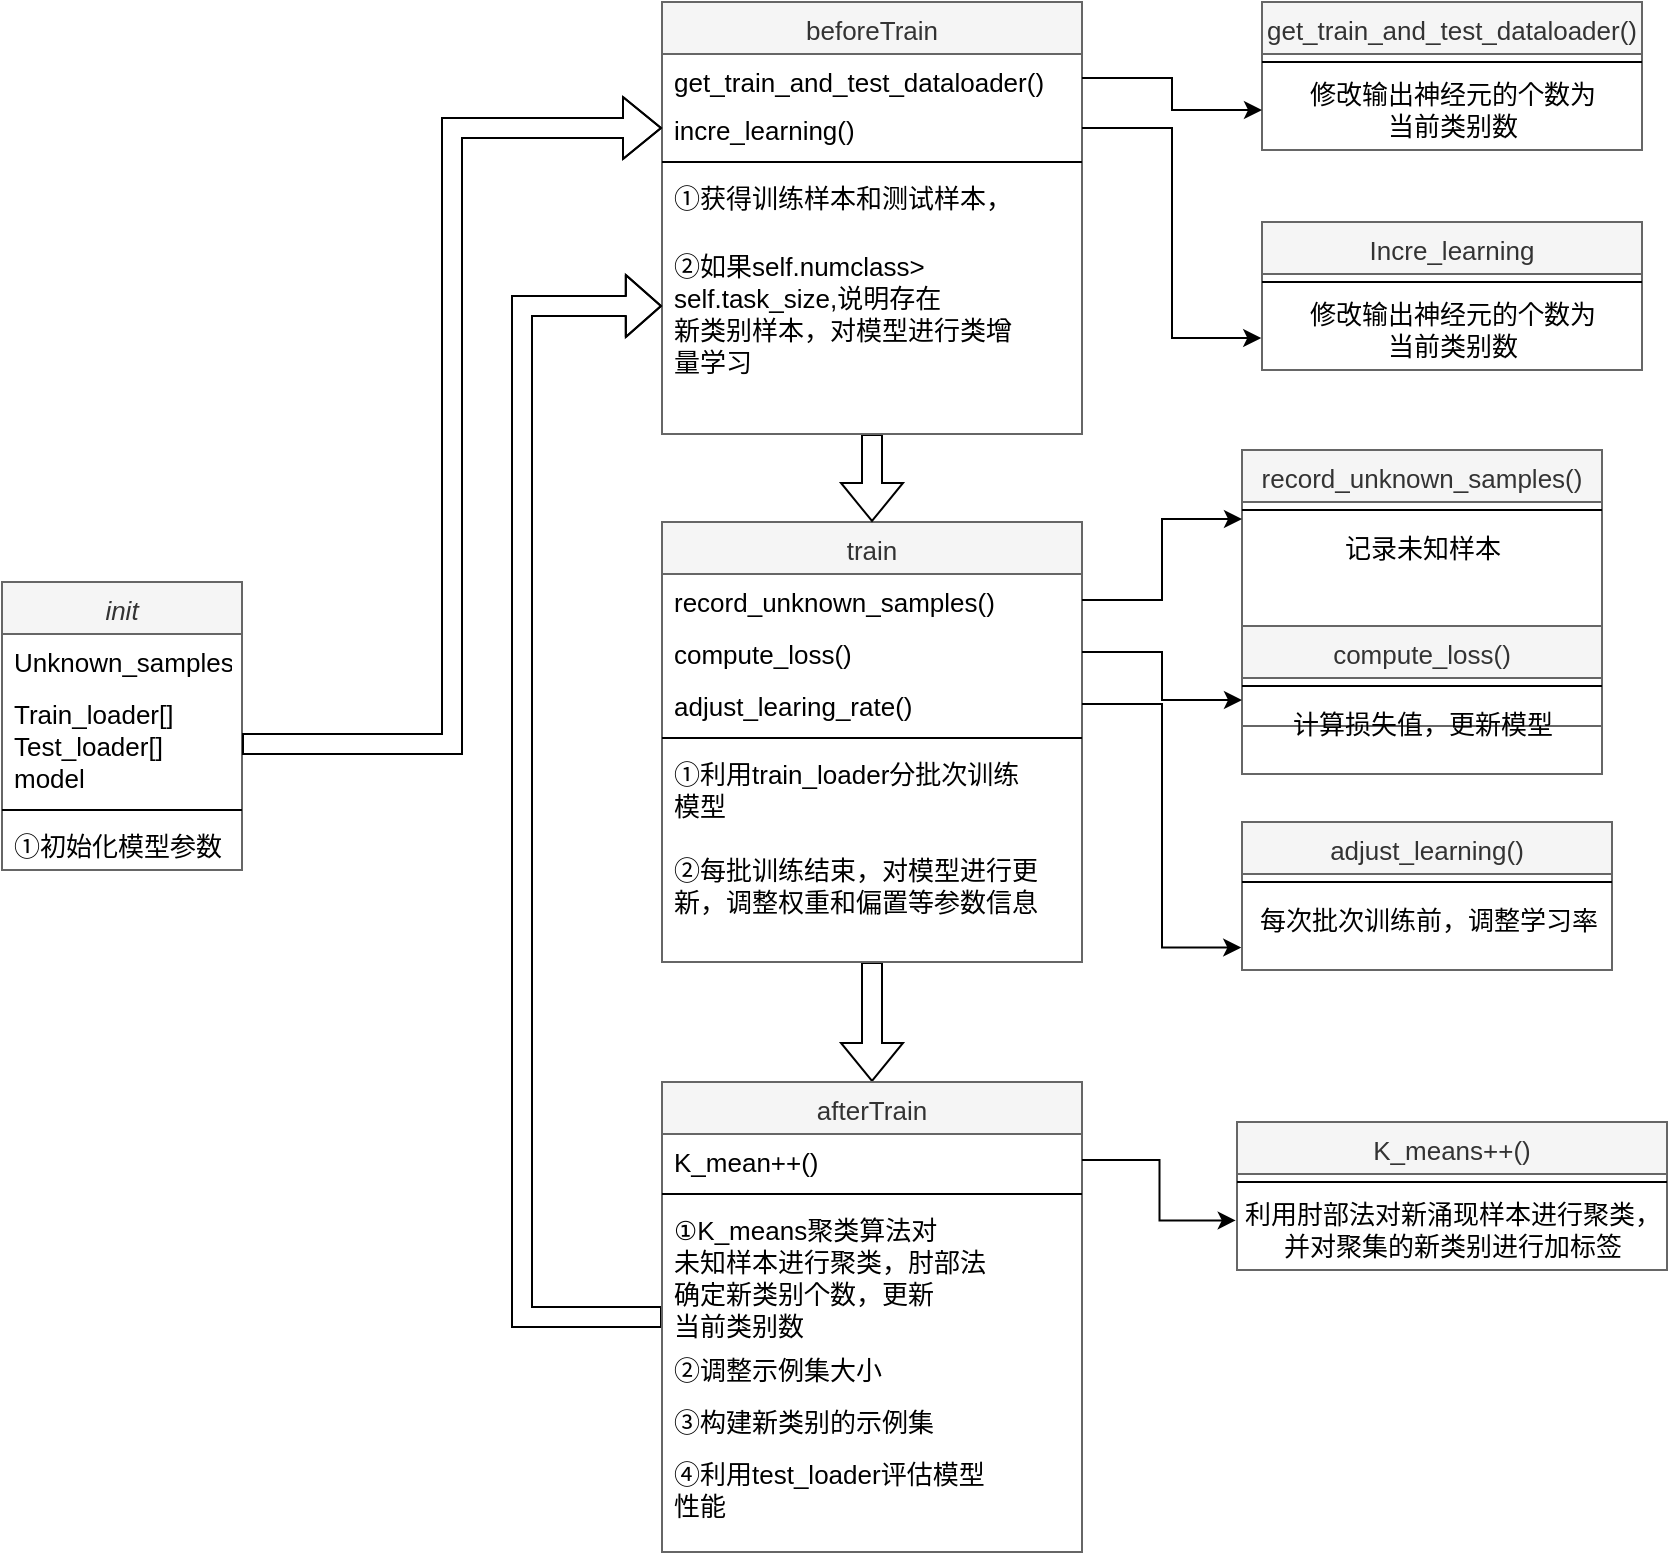 <mxfile version="24.2.2" type="github">
  <diagram id="C5RBs43oDa-KdzZeNtuy" name="Page-1">
    <mxGraphModel dx="986" dy="570" grid="1" gridSize="10" guides="1" tooltips="1" connect="1" arrows="1" fold="1" page="1" pageScale="1" pageWidth="827" pageHeight="1169" math="0" shadow="0">
      <root>
        <mxCell id="WIyWlLk6GJQsqaUBKTNV-0" />
        <mxCell id="WIyWlLk6GJQsqaUBKTNV-1" parent="WIyWlLk6GJQsqaUBKTNV-0" />
        <mxCell id="zkfFHV4jXpPFQw0GAbJ--0" value="init" style="swimlane;fontStyle=2;align=center;verticalAlign=top;childLayout=stackLayout;horizontal=1;startSize=26;horizontalStack=0;resizeParent=1;resizeLast=0;collapsible=1;marginBottom=0;rounded=0;shadow=0;strokeWidth=1;fontSize=13;fillColor=#f5f5f5;fontColor=#333333;strokeColor=#666666;" parent="WIyWlLk6GJQsqaUBKTNV-1" vertex="1">
          <mxGeometry x="130" y="290" width="120" height="144" as="geometry">
            <mxRectangle x="230" y="140" width="160" height="26" as="alternateBounds" />
          </mxGeometry>
        </mxCell>
        <mxCell id="zkfFHV4jXpPFQw0GAbJ--1" value="Unknown_samples[]" style="text;align=left;verticalAlign=top;spacingLeft=4;spacingRight=4;overflow=hidden;rotatable=0;points=[[0,0.5],[1,0.5]];portConstraint=eastwest;fontSize=13;" parent="zkfFHV4jXpPFQw0GAbJ--0" vertex="1">
          <mxGeometry y="26" width="120" height="26" as="geometry" />
        </mxCell>
        <mxCell id="zkfFHV4jXpPFQw0GAbJ--3" value="Train_loader[]&#xa;Test_loader[]&#xa;model" style="text;align=left;verticalAlign=top;spacingLeft=4;spacingRight=4;overflow=hidden;rotatable=0;points=[[0,0.5],[1,0.5]];portConstraint=eastwest;rounded=0;shadow=0;html=0;fontSize=13;" parent="zkfFHV4jXpPFQw0GAbJ--0" vertex="1">
          <mxGeometry y="52" width="120" height="58" as="geometry" />
        </mxCell>
        <mxCell id="zkfFHV4jXpPFQw0GAbJ--4" value="" style="line;html=1;strokeWidth=1;align=left;verticalAlign=middle;spacingTop=-1;spacingLeft=3;spacingRight=3;rotatable=0;labelPosition=right;points=[];portConstraint=eastwest;fontSize=13;" parent="zkfFHV4jXpPFQw0GAbJ--0" vertex="1">
          <mxGeometry y="110" width="120" height="8" as="geometry" />
        </mxCell>
        <mxCell id="zkfFHV4jXpPFQw0GAbJ--5" value="①初始化模型参数" style="text;align=left;verticalAlign=top;spacingLeft=4;spacingRight=4;overflow=hidden;rotatable=0;points=[[0,0.5],[1,0.5]];portConstraint=eastwest;fontSize=13;" parent="zkfFHV4jXpPFQw0GAbJ--0" vertex="1">
          <mxGeometry y="118" width="120" height="26" as="geometry" />
        </mxCell>
        <mxCell id="V140lpXY4jJ7KvVy1Jy8-54" style="edgeStyle=orthogonalEdgeStyle;rounded=0;orthogonalLoop=1;jettySize=auto;html=1;entryX=0.5;entryY=0;entryDx=0;entryDy=0;shape=flexArrow;" edge="1" parent="WIyWlLk6GJQsqaUBKTNV-1" source="zkfFHV4jXpPFQw0GAbJ--17" target="V140lpXY4jJ7KvVy1Jy8-9">
          <mxGeometry relative="1" as="geometry" />
        </mxCell>
        <mxCell id="zkfFHV4jXpPFQw0GAbJ--17" value="train" style="swimlane;fontStyle=0;align=center;verticalAlign=top;childLayout=stackLayout;horizontal=1;startSize=26;horizontalStack=0;resizeParent=1;resizeLast=0;collapsible=1;marginBottom=0;rounded=0;shadow=0;strokeWidth=1;fontSize=13;fillColor=#f5f5f5;fontColor=#333333;strokeColor=#666666;" parent="WIyWlLk6GJQsqaUBKTNV-1" vertex="1">
          <mxGeometry x="460" y="260" width="210" height="220" as="geometry">
            <mxRectangle x="550" y="140" width="160" height="26" as="alternateBounds" />
          </mxGeometry>
        </mxCell>
        <mxCell id="zkfFHV4jXpPFQw0GAbJ--20" value="record_unknown_samples()" style="text;align=left;verticalAlign=top;spacingLeft=4;spacingRight=4;overflow=hidden;rotatable=0;points=[[0,0.5],[1,0.5]];portConstraint=eastwest;rounded=0;shadow=0;html=0;fontSize=13;" parent="zkfFHV4jXpPFQw0GAbJ--17" vertex="1">
          <mxGeometry y="26" width="210" height="26" as="geometry" />
        </mxCell>
        <mxCell id="zkfFHV4jXpPFQw0GAbJ--21" value="compute_loss()" style="text;align=left;verticalAlign=top;spacingLeft=4;spacingRight=4;overflow=hidden;rotatable=0;points=[[0,0.5],[1,0.5]];portConstraint=eastwest;rounded=0;shadow=0;html=0;fontSize=13;" parent="zkfFHV4jXpPFQw0GAbJ--17" vertex="1">
          <mxGeometry y="52" width="210" height="26" as="geometry" />
        </mxCell>
        <mxCell id="zkfFHV4jXpPFQw0GAbJ--22" value="adjust_learing_rate()" style="text;align=left;verticalAlign=top;spacingLeft=4;spacingRight=4;overflow=hidden;rotatable=0;points=[[0,0.5],[1,0.5]];portConstraint=eastwest;rounded=0;shadow=0;html=0;fontSize=13;" parent="zkfFHV4jXpPFQw0GAbJ--17" vertex="1">
          <mxGeometry y="78" width="210" height="26" as="geometry" />
        </mxCell>
        <mxCell id="zkfFHV4jXpPFQw0GAbJ--23" value="" style="line;html=1;strokeWidth=1;align=left;verticalAlign=middle;spacingTop=-1;spacingLeft=3;spacingRight=3;rotatable=0;labelPosition=right;points=[];portConstraint=eastwest;fontSize=13;" parent="zkfFHV4jXpPFQw0GAbJ--17" vertex="1">
          <mxGeometry y="104" width="210" height="8" as="geometry" />
        </mxCell>
        <mxCell id="zkfFHV4jXpPFQw0GAbJ--24" value="①利用train_loader分批次训练&#xa;模型" style="text;align=left;verticalAlign=top;spacingLeft=4;spacingRight=4;overflow=hidden;rotatable=0;points=[[0,0.5],[1,0.5]];portConstraint=eastwest;fontSize=13;" parent="zkfFHV4jXpPFQw0GAbJ--17" vertex="1">
          <mxGeometry y="112" width="210" height="48" as="geometry" />
        </mxCell>
        <mxCell id="zkfFHV4jXpPFQw0GAbJ--25" value="②每批训练结束，对模型进行更&#xa;新，调整权重和偏置等参数信息" style="text;align=left;verticalAlign=top;spacingLeft=4;spacingRight=4;overflow=hidden;rotatable=0;points=[[0,0.5],[1,0.5]];portConstraint=eastwest;fontSize=13;" parent="zkfFHV4jXpPFQw0GAbJ--17" vertex="1">
          <mxGeometry y="160" width="210" height="60" as="geometry" />
        </mxCell>
        <mxCell id="V140lpXY4jJ7KvVy1Jy8-53" style="edgeStyle=orthogonalEdgeStyle;rounded=0;orthogonalLoop=1;jettySize=auto;html=1;exitX=0.5;exitY=1;exitDx=0;exitDy=0;entryX=0.5;entryY=0;entryDx=0;entryDy=0;shape=flexArrow;" edge="1" parent="WIyWlLk6GJQsqaUBKTNV-1" source="V140lpXY4jJ7KvVy1Jy8-0" target="zkfFHV4jXpPFQw0GAbJ--17">
          <mxGeometry relative="1" as="geometry" />
        </mxCell>
        <mxCell id="V140lpXY4jJ7KvVy1Jy8-0" value="beforeTrain" style="swimlane;fontStyle=0;align=center;verticalAlign=top;childLayout=stackLayout;horizontal=1;startSize=26;horizontalStack=0;resizeParent=1;resizeLast=0;collapsible=1;marginBottom=0;rounded=0;shadow=0;strokeWidth=1;fontSize=13;fillColor=#f5f5f5;fontColor=#333333;strokeColor=#666666;" vertex="1" parent="WIyWlLk6GJQsqaUBKTNV-1">
          <mxGeometry x="460" width="210" height="216" as="geometry">
            <mxRectangle x="550" y="140" width="160" height="26" as="alternateBounds" />
          </mxGeometry>
        </mxCell>
        <mxCell id="V140lpXY4jJ7KvVy1Jy8-1" value="get_train_and_test_dataloader()" style="text;align=left;verticalAlign=top;spacingLeft=4;spacingRight=4;overflow=hidden;rotatable=0;points=[[0,0.5],[1,0.5]];portConstraint=eastwest;fontSize=13;" vertex="1" parent="V140lpXY4jJ7KvVy1Jy8-0">
          <mxGeometry y="26" width="210" height="24" as="geometry" />
        </mxCell>
        <mxCell id="V140lpXY4jJ7KvVy1Jy8-2" value="incre_learning()" style="text;align=left;verticalAlign=top;spacingLeft=4;spacingRight=4;overflow=hidden;rotatable=0;points=[[0,0.5],[1,0.5]];portConstraint=eastwest;rounded=0;shadow=0;html=0;fontSize=13;" vertex="1" parent="V140lpXY4jJ7KvVy1Jy8-0">
          <mxGeometry y="50" width="210" height="26" as="geometry" />
        </mxCell>
        <mxCell id="V140lpXY4jJ7KvVy1Jy8-6" value="" style="line;html=1;strokeWidth=1;align=left;verticalAlign=middle;spacingTop=-1;spacingLeft=3;spacingRight=3;rotatable=0;labelPosition=right;points=[];portConstraint=eastwest;fontSize=13;" vertex="1" parent="V140lpXY4jJ7KvVy1Jy8-0">
          <mxGeometry y="76" width="210" height="8" as="geometry" />
        </mxCell>
        <mxCell id="V140lpXY4jJ7KvVy1Jy8-7" value="①获得训练样本和测试样本，" style="text;align=left;verticalAlign=top;spacingLeft=4;spacingRight=4;overflow=hidden;rotatable=0;points=[[0,0.5],[1,0.5]];portConstraint=eastwest;fontSize=13;" vertex="1" parent="V140lpXY4jJ7KvVy1Jy8-0">
          <mxGeometry y="84" width="210" height="34" as="geometry" />
        </mxCell>
        <mxCell id="V140lpXY4jJ7KvVy1Jy8-8" value="②如果self.numclass&gt;&#xa;self.task_size,说明存在&#xa;新类别样本，对模型进行类增&#xa;量学习" style="text;align=left;verticalAlign=top;spacingLeft=4;spacingRight=4;overflow=hidden;rotatable=0;points=[[0,0.5],[1,0.5]];portConstraint=eastwest;fontSize=13;" vertex="1" parent="V140lpXY4jJ7KvVy1Jy8-0">
          <mxGeometry y="118" width="210" height="68" as="geometry" />
        </mxCell>
        <mxCell id="V140lpXY4jJ7KvVy1Jy8-59" style="edgeStyle=orthogonalEdgeStyle;rounded=0;orthogonalLoop=1;jettySize=auto;html=1;shape=flexArrow;endSize=5.53;" edge="1" parent="WIyWlLk6GJQsqaUBKTNV-1" source="V140lpXY4jJ7KvVy1Jy8-9" target="V140lpXY4jJ7KvVy1Jy8-8">
          <mxGeometry relative="1" as="geometry">
            <Array as="points">
              <mxPoint x="390" y="658" />
              <mxPoint x="390" y="152" />
            </Array>
          </mxGeometry>
        </mxCell>
        <mxCell id="V140lpXY4jJ7KvVy1Jy8-9" value="afterTrain" style="swimlane;fontStyle=0;align=center;verticalAlign=top;childLayout=stackLayout;horizontal=1;startSize=26;horizontalStack=0;resizeParent=1;resizeLast=0;collapsible=1;marginBottom=0;rounded=0;shadow=0;strokeWidth=1;fontSize=13;fillColor=#f5f5f5;fontColor=#333333;strokeColor=#666666;" vertex="1" parent="WIyWlLk6GJQsqaUBKTNV-1">
          <mxGeometry x="460" y="540" width="210" height="235" as="geometry">
            <mxRectangle x="550" y="140" width="160" height="26" as="alternateBounds" />
          </mxGeometry>
        </mxCell>
        <mxCell id="V140lpXY4jJ7KvVy1Jy8-10" value="K_mean++()" style="text;align=left;verticalAlign=top;spacingLeft=4;spacingRight=4;overflow=hidden;rotatable=0;points=[[0,0.5],[1,0.5]];portConstraint=eastwest;fontSize=13;" vertex="1" parent="V140lpXY4jJ7KvVy1Jy8-9">
          <mxGeometry y="26" width="210" height="26" as="geometry" />
        </mxCell>
        <mxCell id="V140lpXY4jJ7KvVy1Jy8-15" value="" style="line;html=1;strokeWidth=1;align=left;verticalAlign=middle;spacingTop=-1;spacingLeft=3;spacingRight=3;rotatable=0;labelPosition=right;points=[];portConstraint=eastwest;fontSize=13;" vertex="1" parent="V140lpXY4jJ7KvVy1Jy8-9">
          <mxGeometry y="52" width="210" height="8" as="geometry" />
        </mxCell>
        <mxCell id="V140lpXY4jJ7KvVy1Jy8-16" value="①K_means聚类算法对&#xa;未知样本进行聚类，肘部法&#xa;确定新类别个数，更新&#xa;当前类别数" style="text;align=left;verticalAlign=top;spacingLeft=4;spacingRight=4;overflow=hidden;rotatable=0;points=[[0,0.5],[1,0.5]];portConstraint=eastwest;fontSize=13;" vertex="1" parent="V140lpXY4jJ7KvVy1Jy8-9">
          <mxGeometry y="60" width="210" height="70" as="geometry" />
        </mxCell>
        <mxCell id="V140lpXY4jJ7KvVy1Jy8-17" value="②调整示例集大小" style="text;align=left;verticalAlign=top;spacingLeft=4;spacingRight=4;overflow=hidden;rotatable=0;points=[[0,0.5],[1,0.5]];portConstraint=eastwest;fontSize=13;" vertex="1" parent="V140lpXY4jJ7KvVy1Jy8-9">
          <mxGeometry y="130" width="210" height="26" as="geometry" />
        </mxCell>
        <mxCell id="V140lpXY4jJ7KvVy1Jy8-26" value="③构建新类别的示例集" style="text;align=left;verticalAlign=top;spacingLeft=4;spacingRight=4;overflow=hidden;rotatable=0;points=[[0,0.5],[1,0.5]];portConstraint=eastwest;fontSize=13;" vertex="1" parent="V140lpXY4jJ7KvVy1Jy8-9">
          <mxGeometry y="156" width="210" height="26" as="geometry" />
        </mxCell>
        <mxCell id="V140lpXY4jJ7KvVy1Jy8-27" value="④利用test_loader评估模型&#xa;性能" style="text;align=left;verticalAlign=top;spacingLeft=4;spacingRight=4;overflow=hidden;rotatable=0;points=[[0,0.5],[1,0.5]];portConstraint=eastwest;fontSize=13;" vertex="1" parent="V140lpXY4jJ7KvVy1Jy8-9">
          <mxGeometry y="182" width="210" height="38" as="geometry" />
        </mxCell>
        <mxCell id="V140lpXY4jJ7KvVy1Jy8-21" value="Incre_learning" style="swimlane;fontStyle=0;align=center;verticalAlign=top;childLayout=stackLayout;horizontal=1;startSize=26;horizontalStack=0;resizeParent=1;resizeLast=0;collapsible=1;marginBottom=0;rounded=0;shadow=0;strokeWidth=1;fontSize=13;fillColor=#f5f5f5;fontColor=#333333;strokeColor=#666666;" vertex="1" parent="WIyWlLk6GJQsqaUBKTNV-1">
          <mxGeometry x="760" y="110" width="190" height="74" as="geometry">
            <mxRectangle x="340" y="380" width="170" height="26" as="alternateBounds" />
          </mxGeometry>
        </mxCell>
        <mxCell id="V140lpXY4jJ7KvVy1Jy8-23" value="" style="line;html=1;strokeWidth=1;align=left;verticalAlign=middle;spacingTop=-1;spacingLeft=3;spacingRight=3;rotatable=0;labelPosition=right;points=[];portConstraint=eastwest;fontSize=13;" vertex="1" parent="V140lpXY4jJ7KvVy1Jy8-21">
          <mxGeometry y="26" width="190" height="8" as="geometry" />
        </mxCell>
        <mxCell id="V140lpXY4jJ7KvVy1Jy8-24" value="修改输出神经元的个数为&lt;div style=&quot;font-size: 13px;&quot;&gt;当前类别数&lt;/div&gt;" style="text;html=1;align=center;verticalAlign=middle;resizable=0;points=[];autosize=1;strokeColor=none;fillColor=none;fontSize=13;" vertex="1" parent="V140lpXY4jJ7KvVy1Jy8-21">
          <mxGeometry y="34" width="190" height="40" as="geometry" />
        </mxCell>
        <mxCell id="V140lpXY4jJ7KvVy1Jy8-30" value="get_train_and_test_dataloader()" style="swimlane;fontStyle=0;align=center;verticalAlign=top;childLayout=stackLayout;horizontal=1;startSize=26;horizontalStack=0;resizeParent=1;resizeLast=0;collapsible=1;marginBottom=0;rounded=0;shadow=0;strokeWidth=1;fontSize=13;fillColor=#f5f5f5;fontColor=#333333;strokeColor=#666666;" vertex="1" parent="WIyWlLk6GJQsqaUBKTNV-1">
          <mxGeometry x="760" width="190" height="74" as="geometry">
            <mxRectangle x="340" y="380" width="170" height="26" as="alternateBounds" />
          </mxGeometry>
        </mxCell>
        <mxCell id="V140lpXY4jJ7KvVy1Jy8-31" value="" style="line;html=1;strokeWidth=1;align=left;verticalAlign=middle;spacingTop=-1;spacingLeft=3;spacingRight=3;rotatable=0;labelPosition=right;points=[];portConstraint=eastwest;fontSize=13;" vertex="1" parent="V140lpXY4jJ7KvVy1Jy8-30">
          <mxGeometry y="26" width="190" height="8" as="geometry" />
        </mxCell>
        <mxCell id="V140lpXY4jJ7KvVy1Jy8-32" value="修改输出神经元的个数为&lt;div style=&quot;font-size: 13px;&quot;&gt;当前类别数&lt;/div&gt;" style="text;html=1;align=center;verticalAlign=middle;resizable=0;points=[];autosize=1;strokeColor=none;fillColor=none;fontSize=13;" vertex="1" parent="V140lpXY4jJ7KvVy1Jy8-30">
          <mxGeometry y="34" width="190" height="40" as="geometry" />
        </mxCell>
        <mxCell id="V140lpXY4jJ7KvVy1Jy8-33" style="edgeStyle=orthogonalEdgeStyle;rounded=0;orthogonalLoop=1;jettySize=auto;html=1;" edge="1" parent="WIyWlLk6GJQsqaUBKTNV-1" source="V140lpXY4jJ7KvVy1Jy8-1" target="V140lpXY4jJ7KvVy1Jy8-32">
          <mxGeometry relative="1" as="geometry" />
        </mxCell>
        <mxCell id="V140lpXY4jJ7KvVy1Jy8-34" style="edgeStyle=orthogonalEdgeStyle;rounded=0;orthogonalLoop=1;jettySize=auto;html=1;exitX=1;exitY=0.5;exitDx=0;exitDy=0;entryX=-0.002;entryY=0.6;entryDx=0;entryDy=0;entryPerimeter=0;" edge="1" parent="WIyWlLk6GJQsqaUBKTNV-1" source="V140lpXY4jJ7KvVy1Jy8-2" target="V140lpXY4jJ7KvVy1Jy8-24">
          <mxGeometry relative="1" as="geometry" />
        </mxCell>
        <mxCell id="V140lpXY4jJ7KvVy1Jy8-35" value="record_unknown_samples()" style="swimlane;fontStyle=0;align=center;verticalAlign=top;childLayout=stackLayout;horizontal=1;startSize=26;horizontalStack=0;resizeParent=1;resizeLast=0;collapsible=1;marginBottom=0;rounded=0;shadow=0;strokeWidth=1;fontSize=13;fillColor=#f5f5f5;fontColor=#333333;strokeColor=#666666;" vertex="1" parent="WIyWlLk6GJQsqaUBKTNV-1">
          <mxGeometry x="750" y="224" width="180" height="138" as="geometry">
            <mxRectangle x="340" y="380" width="170" height="26" as="alternateBounds" />
          </mxGeometry>
        </mxCell>
        <mxCell id="V140lpXY4jJ7KvVy1Jy8-36" value="" style="line;html=1;strokeWidth=1;align=left;verticalAlign=middle;spacingTop=-1;spacingLeft=3;spacingRight=3;rotatable=0;labelPosition=right;points=[];portConstraint=eastwest;fontSize=13;" vertex="1" parent="V140lpXY4jJ7KvVy1Jy8-35">
          <mxGeometry y="26" width="180" height="8" as="geometry" />
        </mxCell>
        <mxCell id="V140lpXY4jJ7KvVy1Jy8-37" value="记录未知样本" style="text;html=1;align=center;verticalAlign=middle;resizable=0;points=[];autosize=1;strokeColor=none;fillColor=none;fontSize=13;" vertex="1" parent="V140lpXY4jJ7KvVy1Jy8-35">
          <mxGeometry y="34" width="180" height="30" as="geometry" />
        </mxCell>
        <mxCell id="V140lpXY4jJ7KvVy1Jy8-38" value="compute_loss()" style="swimlane;fontStyle=0;align=center;verticalAlign=top;childLayout=stackLayout;horizontal=1;startSize=26;horizontalStack=0;resizeParent=1;resizeLast=0;collapsible=1;marginBottom=0;rounded=0;shadow=0;strokeWidth=1;fontSize=13;fillColor=#f5f5f5;fontColor=#333333;strokeColor=#666666;" vertex="1" parent="WIyWlLk6GJQsqaUBKTNV-1">
          <mxGeometry x="750" y="312" width="180" height="74" as="geometry">
            <mxRectangle x="340" y="380" width="170" height="26" as="alternateBounds" />
          </mxGeometry>
        </mxCell>
        <mxCell id="V140lpXY4jJ7KvVy1Jy8-39" value="" style="line;html=1;strokeWidth=1;align=left;verticalAlign=middle;spacingTop=-1;spacingLeft=3;spacingRight=3;rotatable=0;labelPosition=right;points=[];portConstraint=eastwest;fontSize=13;" vertex="1" parent="V140lpXY4jJ7KvVy1Jy8-38">
          <mxGeometry y="26" width="180" height="8" as="geometry" />
        </mxCell>
        <mxCell id="V140lpXY4jJ7KvVy1Jy8-40" value="计算损失值，更新模型" style="text;html=1;align=center;verticalAlign=middle;resizable=0;points=[];autosize=1;strokeColor=none;fillColor=none;fontSize=13;" vertex="1" parent="V140lpXY4jJ7KvVy1Jy8-38">
          <mxGeometry y="34" width="180" height="30" as="geometry" />
        </mxCell>
        <mxCell id="V140lpXY4jJ7KvVy1Jy8-41" value="adjust_learning()" style="swimlane;fontStyle=0;align=center;verticalAlign=top;childLayout=stackLayout;horizontal=1;startSize=26;horizontalStack=0;resizeParent=1;resizeLast=0;collapsible=1;marginBottom=0;rounded=0;shadow=0;strokeWidth=1;fontSize=13;fillColor=#f5f5f5;fontColor=#333333;strokeColor=#666666;" vertex="1" parent="WIyWlLk6GJQsqaUBKTNV-1">
          <mxGeometry x="750" y="410" width="185" height="74" as="geometry">
            <mxRectangle x="340" y="380" width="170" height="26" as="alternateBounds" />
          </mxGeometry>
        </mxCell>
        <mxCell id="V140lpXY4jJ7KvVy1Jy8-42" value="" style="line;html=1;strokeWidth=1;align=left;verticalAlign=middle;spacingTop=-1;spacingLeft=3;spacingRight=3;rotatable=0;labelPosition=right;points=[];portConstraint=eastwest;fontSize=13;" vertex="1" parent="V140lpXY4jJ7KvVy1Jy8-41">
          <mxGeometry y="26" width="185" height="8" as="geometry" />
        </mxCell>
        <mxCell id="V140lpXY4jJ7KvVy1Jy8-43" value="每次批次训练前，调整学习率" style="text;html=1;align=center;verticalAlign=middle;resizable=0;points=[];autosize=1;strokeColor=none;fillColor=none;fontSize=13;" vertex="1" parent="V140lpXY4jJ7KvVy1Jy8-41">
          <mxGeometry y="34" width="185" height="30" as="geometry" />
        </mxCell>
        <mxCell id="V140lpXY4jJ7KvVy1Jy8-44" style="edgeStyle=orthogonalEdgeStyle;rounded=0;orthogonalLoop=1;jettySize=auto;html=1;entryX=0;entryY=0.25;entryDx=0;entryDy=0;" edge="1" parent="WIyWlLk6GJQsqaUBKTNV-1" source="zkfFHV4jXpPFQw0GAbJ--20" target="V140lpXY4jJ7KvVy1Jy8-35">
          <mxGeometry relative="1" as="geometry" />
        </mxCell>
        <mxCell id="V140lpXY4jJ7KvVy1Jy8-45" style="edgeStyle=orthogonalEdgeStyle;rounded=0;orthogonalLoop=1;jettySize=auto;html=1;exitX=1;exitY=0.5;exitDx=0;exitDy=0;" edge="1" parent="WIyWlLk6GJQsqaUBKTNV-1" source="zkfFHV4jXpPFQw0GAbJ--21" target="V140lpXY4jJ7KvVy1Jy8-38">
          <mxGeometry relative="1" as="geometry" />
        </mxCell>
        <mxCell id="V140lpXY4jJ7KvVy1Jy8-46" style="edgeStyle=orthogonalEdgeStyle;rounded=0;orthogonalLoop=1;jettySize=auto;html=1;exitX=1;exitY=0.5;exitDx=0;exitDy=0;entryX=-0.002;entryY=0.96;entryDx=0;entryDy=0;entryPerimeter=0;" edge="1" parent="WIyWlLk6GJQsqaUBKTNV-1" source="zkfFHV4jXpPFQw0GAbJ--22" target="V140lpXY4jJ7KvVy1Jy8-43">
          <mxGeometry relative="1" as="geometry" />
        </mxCell>
        <mxCell id="V140lpXY4jJ7KvVy1Jy8-47" value="K_means++()" style="swimlane;fontStyle=0;align=center;verticalAlign=top;childLayout=stackLayout;horizontal=1;startSize=26;horizontalStack=0;resizeParent=1;resizeLast=0;collapsible=1;marginBottom=0;rounded=0;shadow=0;strokeWidth=1;fontSize=13;fillColor=#f5f5f5;fontColor=#333333;strokeColor=#666666;" vertex="1" parent="WIyWlLk6GJQsqaUBKTNV-1">
          <mxGeometry x="747.5" y="560" width="215" height="74" as="geometry">
            <mxRectangle x="340" y="380" width="170" height="26" as="alternateBounds" />
          </mxGeometry>
        </mxCell>
        <mxCell id="V140lpXY4jJ7KvVy1Jy8-48" value="" style="line;html=1;strokeWidth=1;align=left;verticalAlign=middle;spacingTop=-1;spacingLeft=3;spacingRight=3;rotatable=0;labelPosition=right;points=[];portConstraint=eastwest;fontSize=13;" vertex="1" parent="V140lpXY4jJ7KvVy1Jy8-47">
          <mxGeometry y="26" width="215" height="8" as="geometry" />
        </mxCell>
        <mxCell id="V140lpXY4jJ7KvVy1Jy8-49" value="利用肘部法对新涌现样本进行聚类，&lt;div&gt;并对聚集的新类别进行加标签&lt;/div&gt;" style="text;html=1;align=center;verticalAlign=middle;resizable=0;points=[];autosize=1;strokeColor=none;fillColor=none;fontSize=13;" vertex="1" parent="V140lpXY4jJ7KvVy1Jy8-47">
          <mxGeometry y="34" width="215" height="40" as="geometry" />
        </mxCell>
        <mxCell id="V140lpXY4jJ7KvVy1Jy8-51" style="edgeStyle=orthogonalEdgeStyle;rounded=0;orthogonalLoop=1;jettySize=auto;html=1;exitX=1;exitY=0.5;exitDx=0;exitDy=0;entryX=-0.003;entryY=0.38;entryDx=0;entryDy=0;entryPerimeter=0;" edge="1" parent="WIyWlLk6GJQsqaUBKTNV-1" source="V140lpXY4jJ7KvVy1Jy8-10" target="V140lpXY4jJ7KvVy1Jy8-49">
          <mxGeometry relative="1" as="geometry" />
        </mxCell>
        <mxCell id="V140lpXY4jJ7KvVy1Jy8-52" style="edgeStyle=orthogonalEdgeStyle;rounded=0;orthogonalLoop=1;jettySize=auto;html=1;entryX=0;entryY=0.5;entryDx=0;entryDy=0;shape=flexArrow;" edge="1" parent="WIyWlLk6GJQsqaUBKTNV-1" source="zkfFHV4jXpPFQw0GAbJ--3" target="V140lpXY4jJ7KvVy1Jy8-2">
          <mxGeometry relative="1" as="geometry" />
        </mxCell>
      </root>
    </mxGraphModel>
  </diagram>
</mxfile>
